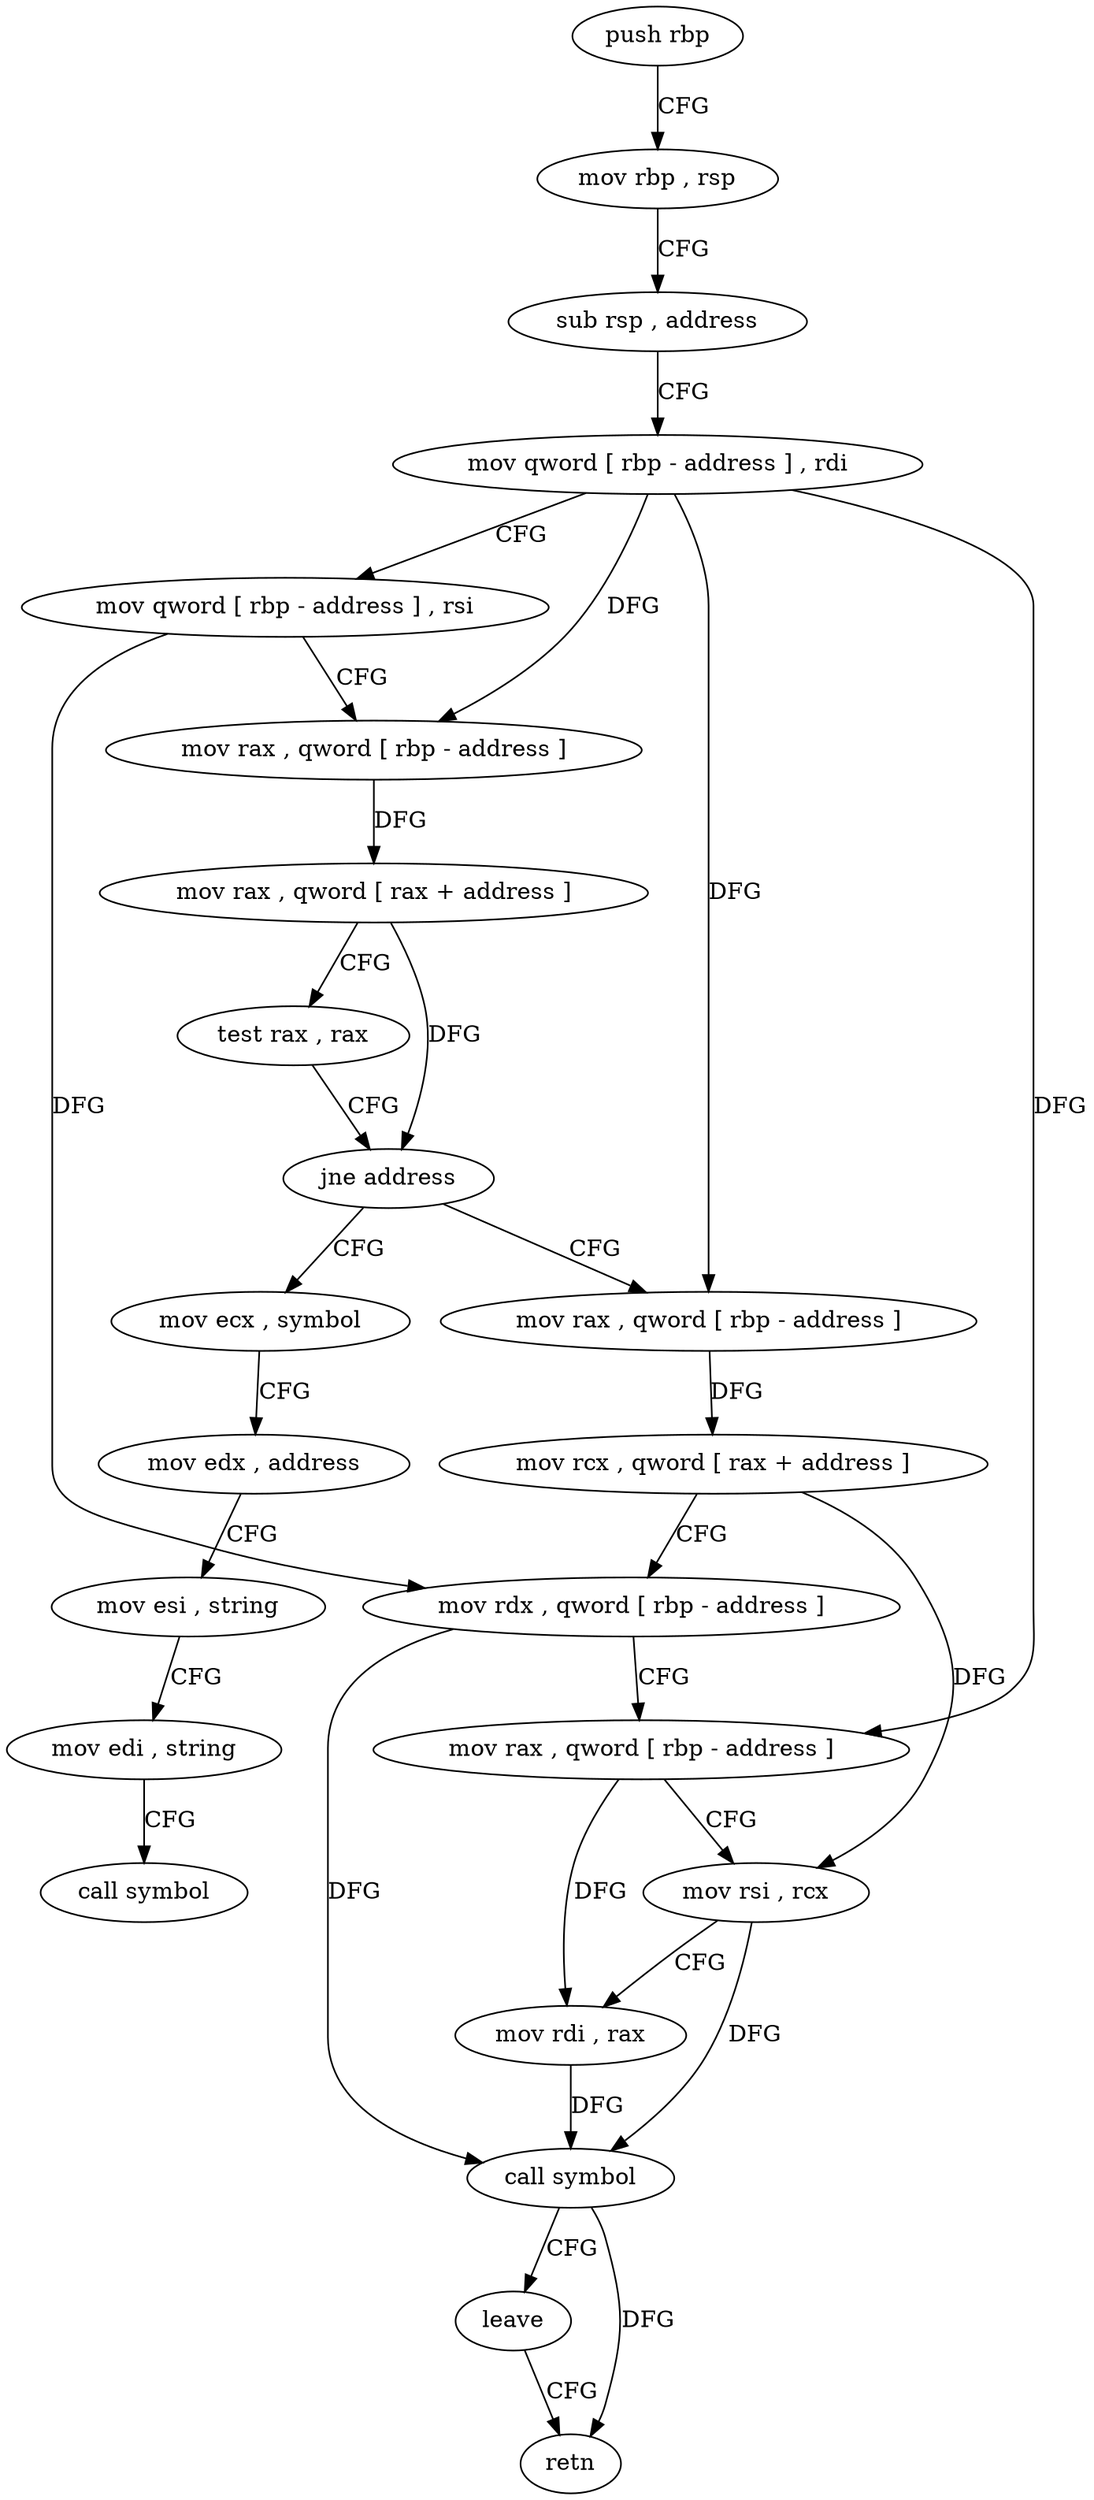 digraph "func" {
"4236898" [label = "push rbp" ]
"4236899" [label = "mov rbp , rsp" ]
"4236902" [label = "sub rsp , address" ]
"4236906" [label = "mov qword [ rbp - address ] , rdi" ]
"4236910" [label = "mov qword [ rbp - address ] , rsi" ]
"4236914" [label = "mov rax , qword [ rbp - address ]" ]
"4236918" [label = "mov rax , qword [ rax + address ]" ]
"4236922" [label = "test rax , rax" ]
"4236925" [label = "jne address" ]
"4236952" [label = "mov rax , qword [ rbp - address ]" ]
"4236927" [label = "mov ecx , symbol" ]
"4236956" [label = "mov rcx , qword [ rax + address ]" ]
"4236960" [label = "mov rdx , qword [ rbp - address ]" ]
"4236964" [label = "mov rax , qword [ rbp - address ]" ]
"4236968" [label = "mov rsi , rcx" ]
"4236971" [label = "mov rdi , rax" ]
"4236974" [label = "call symbol" ]
"4236979" [label = "leave" ]
"4236980" [label = "retn" ]
"4236932" [label = "mov edx , address" ]
"4236937" [label = "mov esi , string" ]
"4236942" [label = "mov edi , string" ]
"4236947" [label = "call symbol" ]
"4236898" -> "4236899" [ label = "CFG" ]
"4236899" -> "4236902" [ label = "CFG" ]
"4236902" -> "4236906" [ label = "CFG" ]
"4236906" -> "4236910" [ label = "CFG" ]
"4236906" -> "4236914" [ label = "DFG" ]
"4236906" -> "4236952" [ label = "DFG" ]
"4236906" -> "4236964" [ label = "DFG" ]
"4236910" -> "4236914" [ label = "CFG" ]
"4236910" -> "4236960" [ label = "DFG" ]
"4236914" -> "4236918" [ label = "DFG" ]
"4236918" -> "4236922" [ label = "CFG" ]
"4236918" -> "4236925" [ label = "DFG" ]
"4236922" -> "4236925" [ label = "CFG" ]
"4236925" -> "4236952" [ label = "CFG" ]
"4236925" -> "4236927" [ label = "CFG" ]
"4236952" -> "4236956" [ label = "DFG" ]
"4236927" -> "4236932" [ label = "CFG" ]
"4236956" -> "4236960" [ label = "CFG" ]
"4236956" -> "4236968" [ label = "DFG" ]
"4236960" -> "4236964" [ label = "CFG" ]
"4236960" -> "4236974" [ label = "DFG" ]
"4236964" -> "4236968" [ label = "CFG" ]
"4236964" -> "4236971" [ label = "DFG" ]
"4236968" -> "4236971" [ label = "CFG" ]
"4236968" -> "4236974" [ label = "DFG" ]
"4236971" -> "4236974" [ label = "DFG" ]
"4236974" -> "4236979" [ label = "CFG" ]
"4236974" -> "4236980" [ label = "DFG" ]
"4236979" -> "4236980" [ label = "CFG" ]
"4236932" -> "4236937" [ label = "CFG" ]
"4236937" -> "4236942" [ label = "CFG" ]
"4236942" -> "4236947" [ label = "CFG" ]
}

